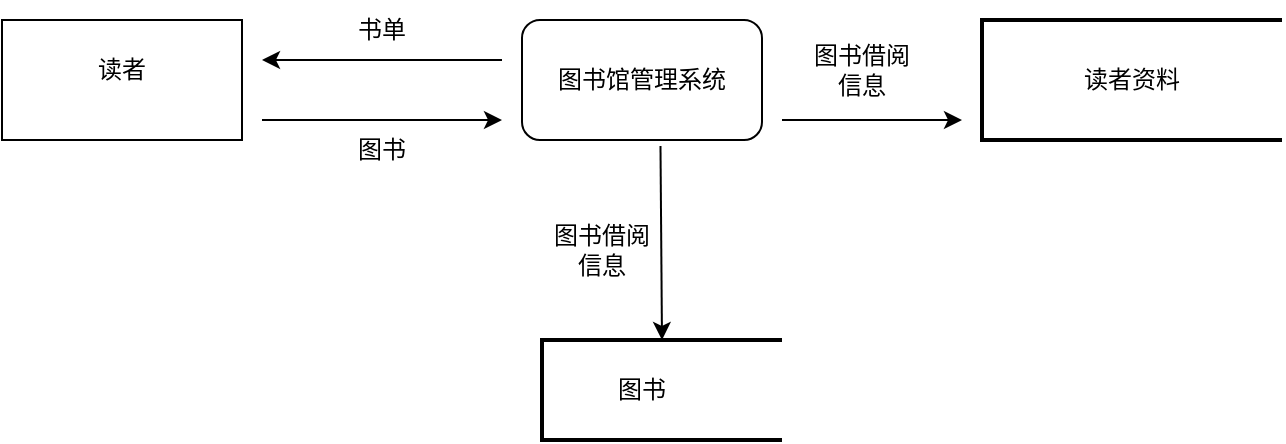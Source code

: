 <mxfile version="20.5.3" type="github">
  <diagram id="YVSJkNlWMyC7T0AATq12" name="第 1 页">
    <mxGraphModel dx="992" dy="571" grid="1" gridSize="10" guides="1" tooltips="1" connect="1" arrows="1" fold="1" page="1" pageScale="1" pageWidth="827" pageHeight="1169" math="0" shadow="0">
      <root>
        <mxCell id="0" />
        <mxCell id="1" parent="0" />
        <mxCell id="vOHCpMQJq3mgXLMrVpzU-1" value="" style="rounded=1;whiteSpace=wrap;html=1;" vertex="1" parent="1">
          <mxGeometry x="390" y="240" width="120" height="60" as="geometry" />
        </mxCell>
        <mxCell id="vOHCpMQJq3mgXLMrVpzU-2" value="" style="rounded=0;whiteSpace=wrap;html=1;" vertex="1" parent="1">
          <mxGeometry x="130" y="240" width="120" height="60" as="geometry" />
        </mxCell>
        <mxCell id="vOHCpMQJq3mgXLMrVpzU-3" value="" style="strokeWidth=2;html=1;shape=mxgraph.flowchart.annotation_1;align=left;pointerEvents=1;" vertex="1" parent="1">
          <mxGeometry x="400" y="400" width="120" height="50" as="geometry" />
        </mxCell>
        <mxCell id="vOHCpMQJq3mgXLMrVpzU-4" value="" style="strokeWidth=2;html=1;shape=mxgraph.flowchart.annotation_1;align=left;pointerEvents=1;" vertex="1" parent="1">
          <mxGeometry x="620" y="240" width="150" height="60" as="geometry" />
        </mxCell>
        <mxCell id="vOHCpMQJq3mgXLMrVpzU-5" value="" style="endArrow=classic;html=1;rounded=0;" edge="1" parent="1">
          <mxGeometry width="50" height="50" relative="1" as="geometry">
            <mxPoint x="380" y="260" as="sourcePoint" />
            <mxPoint x="260" y="260" as="targetPoint" />
          </mxGeometry>
        </mxCell>
        <mxCell id="vOHCpMQJq3mgXLMrVpzU-6" value="" style="endArrow=classic;html=1;rounded=0;" edge="1" parent="1">
          <mxGeometry width="50" height="50" relative="1" as="geometry">
            <mxPoint x="260" y="290" as="sourcePoint" />
            <mxPoint x="380" y="290" as="targetPoint" />
          </mxGeometry>
        </mxCell>
        <mxCell id="vOHCpMQJq3mgXLMrVpzU-7" value="读者" style="text;html=1;strokeColor=none;fillColor=none;align=center;verticalAlign=middle;whiteSpace=wrap;rounded=0;" vertex="1" parent="1">
          <mxGeometry x="160" y="250" width="60" height="30" as="geometry" />
        </mxCell>
        <mxCell id="vOHCpMQJq3mgXLMrVpzU-8" value="图书馆管理系统" style="text;html=1;strokeColor=none;fillColor=none;align=center;verticalAlign=middle;whiteSpace=wrap;rounded=0;" vertex="1" parent="1">
          <mxGeometry x="400" y="255" width="100" height="30" as="geometry" />
        </mxCell>
        <mxCell id="vOHCpMQJq3mgXLMrVpzU-9" value="读者资料" style="text;html=1;strokeColor=none;fillColor=none;align=center;verticalAlign=middle;whiteSpace=wrap;rounded=0;" vertex="1" parent="1">
          <mxGeometry x="665" y="255" width="60" height="30" as="geometry" />
        </mxCell>
        <mxCell id="vOHCpMQJq3mgXLMrVpzU-10" value="图书" style="text;html=1;strokeColor=none;fillColor=none;align=center;verticalAlign=middle;whiteSpace=wrap;rounded=0;" vertex="1" parent="1">
          <mxGeometry x="420" y="410" width="60" height="30" as="geometry" />
        </mxCell>
        <mxCell id="vOHCpMQJq3mgXLMrVpzU-11" value="图书借阅信息" style="text;html=1;strokeColor=none;fillColor=none;align=center;verticalAlign=middle;whiteSpace=wrap;rounded=0;" vertex="1" parent="1">
          <mxGeometry x="400" y="340" width="60" height="30" as="geometry" />
        </mxCell>
        <mxCell id="vOHCpMQJq3mgXLMrVpzU-12" value="" style="endArrow=classic;html=1;rounded=0;entryX=0.5;entryY=0;entryDx=0;entryDy=0;entryPerimeter=0;exitX=0.577;exitY=1.05;exitDx=0;exitDy=0;exitPerimeter=0;" edge="1" parent="1" source="vOHCpMQJq3mgXLMrVpzU-1" target="vOHCpMQJq3mgXLMrVpzU-3">
          <mxGeometry width="50" height="50" relative="1" as="geometry">
            <mxPoint x="460" y="310" as="sourcePoint" />
            <mxPoint x="440" y="280" as="targetPoint" />
          </mxGeometry>
        </mxCell>
        <mxCell id="vOHCpMQJq3mgXLMrVpzU-13" value="图书借阅信息" style="text;html=1;strokeColor=none;fillColor=none;align=center;verticalAlign=middle;whiteSpace=wrap;rounded=0;" vertex="1" parent="1">
          <mxGeometry x="530" y="250" width="60" height="30" as="geometry" />
        </mxCell>
        <mxCell id="vOHCpMQJq3mgXLMrVpzU-14" value="" style="endArrow=classic;html=1;rounded=0;" edge="1" parent="1">
          <mxGeometry width="50" height="50" relative="1" as="geometry">
            <mxPoint x="520" y="290" as="sourcePoint" />
            <mxPoint x="610" y="290" as="targetPoint" />
          </mxGeometry>
        </mxCell>
        <mxCell id="vOHCpMQJq3mgXLMrVpzU-15" value="书单" style="text;html=1;strokeColor=none;fillColor=none;align=center;verticalAlign=middle;whiteSpace=wrap;rounded=0;" vertex="1" parent="1">
          <mxGeometry x="290" y="230" width="60" height="30" as="geometry" />
        </mxCell>
        <mxCell id="vOHCpMQJq3mgXLMrVpzU-16" value="图书" style="text;html=1;strokeColor=none;fillColor=none;align=center;verticalAlign=middle;whiteSpace=wrap;rounded=0;" vertex="1" parent="1">
          <mxGeometry x="290" y="290" width="60" height="30" as="geometry" />
        </mxCell>
      </root>
    </mxGraphModel>
  </diagram>
</mxfile>
